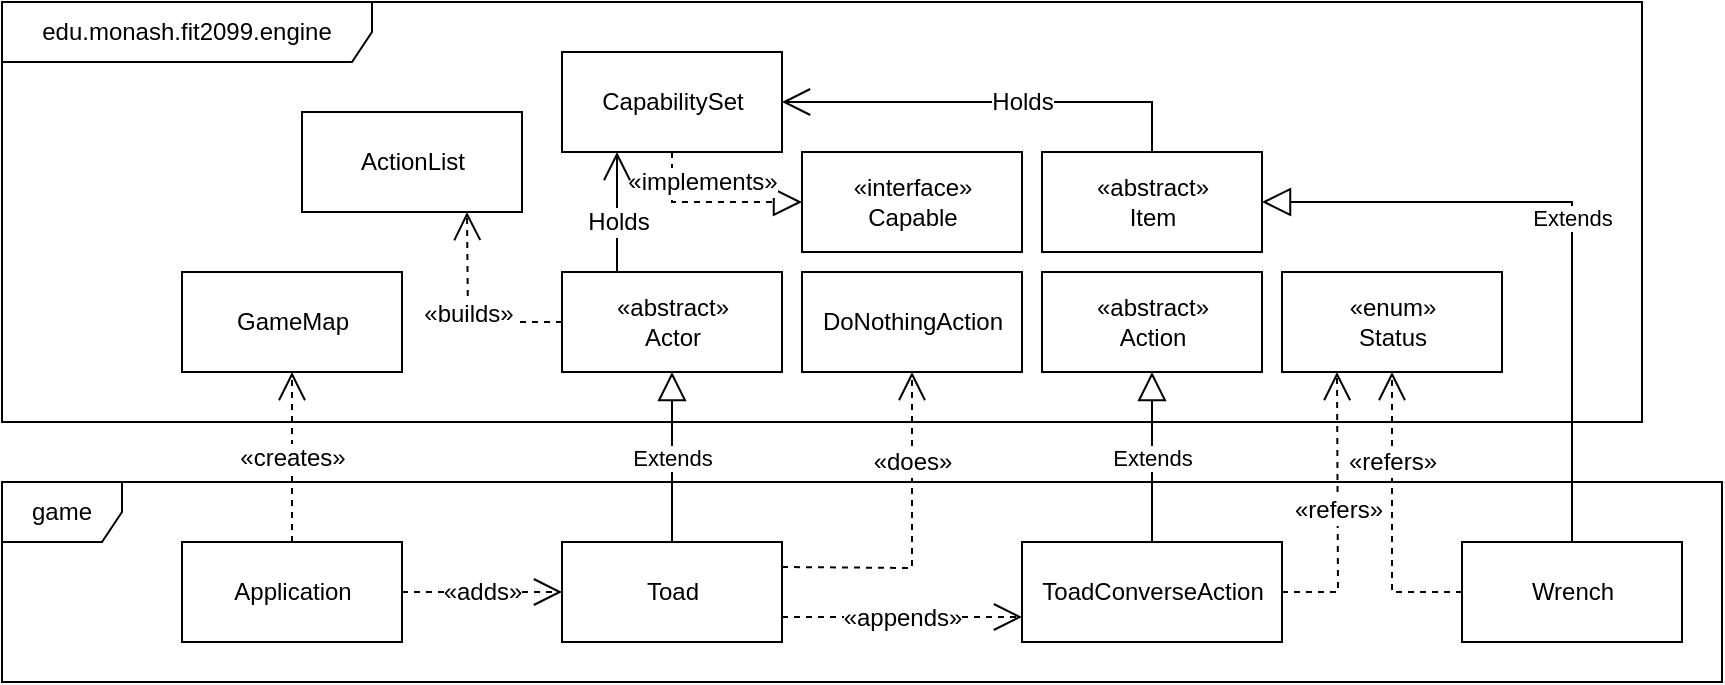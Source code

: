 <mxfile>
    <diagram id="AaDb1mEusUxx8UnWyXaG" name="Page-1">
        <mxGraphModel dx="509" dy="612" grid="1" gridSize="10" guides="1" tooltips="1" connect="1" arrows="1" fold="1" page="1" pageScale="1" pageWidth="1169" pageHeight="827" math="0" shadow="0">
            <root>
                <mxCell id="0"/>
                <mxCell id="1" parent="0"/>
                <mxCell id="2" value="game" style="shape=umlFrame;whiteSpace=wrap;html=1;" parent="1" vertex="1">
                    <mxGeometry x="180" y="400" width="860" height="100" as="geometry"/>
                </mxCell>
                <mxCell id="14" value="Extends" style="endArrow=block;endSize=12;html=1;endFill=0;entryX=0.5;entryY=1;entryDx=0;entryDy=0;exitX=0.5;exitY=0;exitDx=0;exitDy=0;" parent="1" source="4" target="7" edge="1">
                    <mxGeometry width="160" relative="1" as="geometry">
                        <mxPoint x="260" y="580" as="sourcePoint"/>
                        <mxPoint x="420" y="580" as="targetPoint"/>
                    </mxGeometry>
                </mxCell>
                <mxCell id="20" value="&lt;span style=&quot;font-size: 12px&quot;&gt;«does»&lt;/span&gt;" style="endArrow=open;endSize=12;html=1;endFill=0;exitX=1;exitY=0.25;exitDx=0;exitDy=0;dashed=1;entryX=0.5;entryY=1;entryDx=0;entryDy=0;rounded=0;" parent="1" source="4" target="15" edge="1">
                    <mxGeometry x="0.448" width="160" relative="1" as="geometry">
                        <mxPoint x="380" y="505" as="sourcePoint"/>
                        <mxPoint x="440" y="510.217" as="targetPoint"/>
                        <Array as="points">
                            <mxPoint x="635" y="443"/>
                        </Array>
                        <mxPoint as="offset"/>
                    </mxGeometry>
                </mxCell>
                <mxCell id="24" value="Extends" style="endArrow=block;endSize=12;html=1;endFill=0;entryX=0.5;entryY=1;entryDx=0;entryDy=0;rounded=0;" parent="1" source="5" target="8" edge="1">
                    <mxGeometry width="160" relative="1" as="geometry">
                        <mxPoint x="540" y="570" as="sourcePoint"/>
                        <mxPoint x="650" y="360" as="targetPoint"/>
                        <Array as="points"/>
                    </mxGeometry>
                </mxCell>
                <mxCell id="28" value="&lt;span style=&quot;font-size: 12px&quot;&gt;«creates»&lt;/span&gt;" style="endArrow=open;endSize=12;html=1;endFill=0;dashed=1;entryX=0.5;entryY=1;entryDx=0;entryDy=0;exitX=0.5;exitY=0;exitDx=0;exitDy=0;" parent="1" source="16" target="17" edge="1">
                    <mxGeometry width="160" relative="1" as="geometry">
                        <mxPoint x="380" y="505" as="sourcePoint"/>
                        <mxPoint x="540" y="505" as="targetPoint"/>
                    </mxGeometry>
                </mxCell>
                <mxCell id="31" value="&lt;span style=&quot;font-size: 12px&quot;&gt;«refers»&lt;/span&gt;" style="endArrow=open;endSize=12;html=1;endFill=0;dashed=1;entryX=0.25;entryY=1;entryDx=0;entryDy=0;exitX=1;exitY=0.5;exitDx=0;exitDy=0;rounded=0;" parent="1" source="5" target="29" edge="1">
                    <mxGeometry width="160" relative="1" as="geometry">
                        <mxPoint x="602.5" y="510" as="sourcePoint"/>
                        <mxPoint x="775" y="350" as="targetPoint"/>
                        <Array as="points">
                            <mxPoint x="848" y="455"/>
                        </Array>
                    </mxGeometry>
                </mxCell>
                <mxCell id="39" value="Wrench" style="html=1;" vertex="1" parent="1">
                    <mxGeometry x="910" y="430" width="110" height="50" as="geometry"/>
                </mxCell>
                <mxCell id="42" value="Extends" style="endArrow=block;endSize=12;html=1;endFill=0;entryX=1;entryY=0.5;entryDx=0;entryDy=0;exitX=0.5;exitY=0;exitDx=0;exitDy=0;rounded=0;" edge="1" parent="1" source="39" target="10">
                    <mxGeometry width="160" relative="1" as="geometry">
                        <mxPoint x="710" y="387.5" as="sourcePoint"/>
                        <mxPoint x="995" y="350" as="targetPoint"/>
                        <Array as="points">
                            <mxPoint x="965" y="260"/>
                        </Array>
                    </mxGeometry>
                </mxCell>
                <mxCell id="4" value="Toad" style="html=1;" parent="1" vertex="1">
                    <mxGeometry x="460" y="430" width="110" height="50" as="geometry"/>
                </mxCell>
                <mxCell id="5" value="ToadConverseAction" style="html=1;" parent="1" vertex="1">
                    <mxGeometry x="690" y="430" width="130" height="50" as="geometry"/>
                </mxCell>
                <mxCell id="16" value="Application" style="html=1;" parent="1" vertex="1">
                    <mxGeometry x="270" y="430" width="110" height="50" as="geometry"/>
                </mxCell>
                <mxCell id="19" value="&lt;span style=&quot;font-size: 12px&quot;&gt;«adds»&lt;/span&gt;" style="endArrow=open;endSize=12;html=1;endFill=0;exitX=1;exitY=0.5;exitDx=0;exitDy=0;dashed=1;" parent="1" source="16" target="4" edge="1">
                    <mxGeometry width="160" relative="1" as="geometry">
                        <mxPoint x="1075" y="480" as="sourcePoint"/>
                        <mxPoint x="985" y="330" as="targetPoint"/>
                    </mxGeometry>
                </mxCell>
                <mxCell id="34" value="&lt;span style=&quot;font-size: 12px&quot;&gt;«appends»&lt;/span&gt;" style="endArrow=open;endSize=12;html=1;endFill=0;exitX=1;exitY=0.75;exitDx=0;exitDy=0;dashed=1;entryX=0;entryY=0.75;entryDx=0;entryDy=0;" parent="1" source="4" target="5" edge="1">
                    <mxGeometry width="160" relative="1" as="geometry">
                        <mxPoint x="602.5" y="510" as="sourcePoint"/>
                        <mxPoint x="765" y="330" as="targetPoint"/>
                    </mxGeometry>
                </mxCell>
                <mxCell id="45" value="&lt;span style=&quot;font-size: 12px&quot;&gt;«refers»&lt;/span&gt;" style="endArrow=open;endSize=12;html=1;endFill=0;dashed=1;entryX=0.5;entryY=1;entryDx=0;entryDy=0;exitX=0;exitY=0.5;exitDx=0;exitDy=0;rounded=0;" edge="1" parent="1" source="39" target="29">
                    <mxGeometry x="0.379" width="160" relative="1" as="geometry">
                        <mxPoint x="830" y="465" as="sourcePoint"/>
                        <mxPoint x="857.5" y="355" as="targetPoint"/>
                        <Array as="points">
                            <mxPoint x="875" y="455"/>
                        </Array>
                        <mxPoint as="offset"/>
                    </mxGeometry>
                </mxCell>
                <mxCell id="3" value="edu.monash.fit2099.engine" style="shape=umlFrame;whiteSpace=wrap;html=1;width=185;height=30;" parent="1" vertex="1">
                    <mxGeometry x="180" y="160" width="820" height="210" as="geometry"/>
                </mxCell>
                <mxCell id="7" value="&lt;span&gt;«abstract»&lt;/span&gt;&lt;br&gt;Actor" style="html=1;" parent="1" vertex="1">
                    <mxGeometry x="460" y="295" width="110" height="50" as="geometry"/>
                </mxCell>
                <mxCell id="8" value="«abstract»&lt;br&gt;Action" style="html=1;" parent="1" vertex="1">
                    <mxGeometry x="700" y="295" width="110" height="50" as="geometry"/>
                </mxCell>
                <mxCell id="10" value="«abstract»&lt;br&gt;Item" style="html=1;" parent="1" vertex="1">
                    <mxGeometry x="700" y="235" width="110" height="50" as="geometry"/>
                </mxCell>
                <mxCell id="11" value="CapabilitySet" style="html=1;" parent="1" vertex="1">
                    <mxGeometry x="460" y="185" width="110" height="50" as="geometry"/>
                </mxCell>
                <mxCell id="15" value="DoNothingAction" style="html=1;" parent="1" vertex="1">
                    <mxGeometry x="580" y="295" width="110" height="50" as="geometry"/>
                </mxCell>
                <mxCell id="17" value="GameMap" style="html=1;" parent="1" vertex="1">
                    <mxGeometry x="270" y="295" width="110" height="50" as="geometry"/>
                </mxCell>
                <mxCell id="21" value="&lt;span&gt;«interface»&lt;/span&gt;&lt;br&gt;Capable" style="html=1;" parent="1" vertex="1">
                    <mxGeometry x="580" y="235" width="110" height="50" as="geometry"/>
                </mxCell>
                <mxCell id="22" value="&lt;span style=&quot;font-size: 12px&quot;&gt;«implements»&lt;/span&gt;" style="endArrow=block;endSize=12;html=1;endFill=0;dashed=1;entryX=0;entryY=0.5;entryDx=0;entryDy=0;rounded=0;exitX=0.5;exitY=1;exitDx=0;exitDy=0;" parent="1" source="11" target="21" edge="1">
                    <mxGeometry x="-0.111" y="10" width="160" relative="1" as="geometry">
                        <mxPoint x="570" y="210" as="sourcePoint"/>
                        <mxPoint x="865" y="335" as="targetPoint"/>
                        <Array as="points">
                            <mxPoint x="515" y="260"/>
                        </Array>
                        <mxPoint as="offset"/>
                    </mxGeometry>
                </mxCell>
                <mxCell id="26" value="&lt;span style=&quot;font-size: 12px&quot;&gt;Holds&lt;br&gt;&lt;/span&gt;" style="endArrow=open;endSize=12;html=1;endFill=0;entryX=0.25;entryY=1;entryDx=0;entryDy=0;exitX=0.25;exitY=0;exitDx=0;exitDy=0;" parent="1" source="7" target="11" edge="1">
                    <mxGeometry x="-0.167" width="160" relative="1" as="geometry">
                        <mxPoint x="325" y="465" as="sourcePoint"/>
                        <mxPoint x="325" y="325" as="targetPoint"/>
                        <mxPoint as="offset"/>
                    </mxGeometry>
                </mxCell>
                <mxCell id="29" value="«enum»&lt;br&gt;Status" style="html=1;" parent="1" vertex="1">
                    <mxGeometry x="820" y="295" width="110" height="50" as="geometry"/>
                </mxCell>
                <mxCell id="32" value="ActionList" style="html=1;" parent="1" vertex="1">
                    <mxGeometry x="330" y="215" width="110" height="50" as="geometry"/>
                </mxCell>
                <mxCell id="33" value="&lt;span style=&quot;font-size: 12px&quot;&gt;«builds»&lt;/span&gt;" style="endArrow=open;endSize=12;html=1;endFill=0;exitX=0;exitY=0.5;exitDx=0;exitDy=0;dashed=1;entryX=0.75;entryY=1;entryDx=0;entryDy=0;rounded=0;" parent="1" source="7" target="32" edge="1">
                    <mxGeometry width="160" relative="1" as="geometry">
                        <mxPoint x="547.5" y="495" as="sourcePoint"/>
                        <mxPoint x="325" y="235" as="targetPoint"/>
                        <Array as="points">
                            <mxPoint x="413" y="320"/>
                        </Array>
                    </mxGeometry>
                </mxCell>
                <mxCell id="46" value="&lt;span style=&quot;font-size: 12px&quot;&gt;Holds&lt;br&gt;&lt;/span&gt;" style="endArrow=open;endSize=12;html=1;endFill=0;entryX=1;entryY=0.5;entryDx=0;entryDy=0;exitX=0.5;exitY=0;exitDx=0;exitDy=0;rounded=0;" edge="1" parent="1" source="10" target="11">
                    <mxGeometry x="-0.143" width="160" relative="1" as="geometry">
                        <mxPoint x="497.5" y="305" as="sourcePoint"/>
                        <mxPoint x="497.5" y="245" as="targetPoint"/>
                        <mxPoint as="offset"/>
                        <Array as="points">
                            <mxPoint x="755" y="210"/>
                        </Array>
                    </mxGeometry>
                </mxCell>
            </root>
        </mxGraphModel>
    </diagram>
</mxfile>